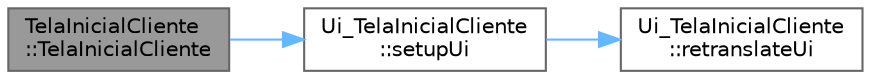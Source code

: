 digraph "TelaInicialCliente::TelaInicialCliente"
{
 // LATEX_PDF_SIZE
  bgcolor="transparent";
  edge [fontname=Helvetica,fontsize=10,labelfontname=Helvetica,labelfontsize=10];
  node [fontname=Helvetica,fontsize=10,shape=box,height=0.2,width=0.4];
  rankdir="LR";
  Node1 [id="Node000001",label="TelaInicialCliente\l::TelaInicialCliente",height=0.2,width=0.4,color="gray40", fillcolor="grey60", style="filled", fontcolor="black",tooltip=" "];
  Node1 -> Node2 [id="edge1_Node000001_Node000002",color="steelblue1",style="solid",tooltip=" "];
  Node2 [id="Node000002",label="Ui_TelaInicialCliente\l::setupUi",height=0.2,width=0.4,color="grey40", fillcolor="white", style="filled",URL="$class_ui___tela_inicial_cliente.html#a3b55dcb750bc185fcc0a4f42680ff5af",tooltip=" "];
  Node2 -> Node3 [id="edge2_Node000002_Node000003",color="steelblue1",style="solid",tooltip=" "];
  Node3 [id="Node000003",label="Ui_TelaInicialCliente\l::retranslateUi",height=0.2,width=0.4,color="grey40", fillcolor="white", style="filled",URL="$class_ui___tela_inicial_cliente.html#a3d60cbe35a982e5492286a069febe485",tooltip=" "];
}
